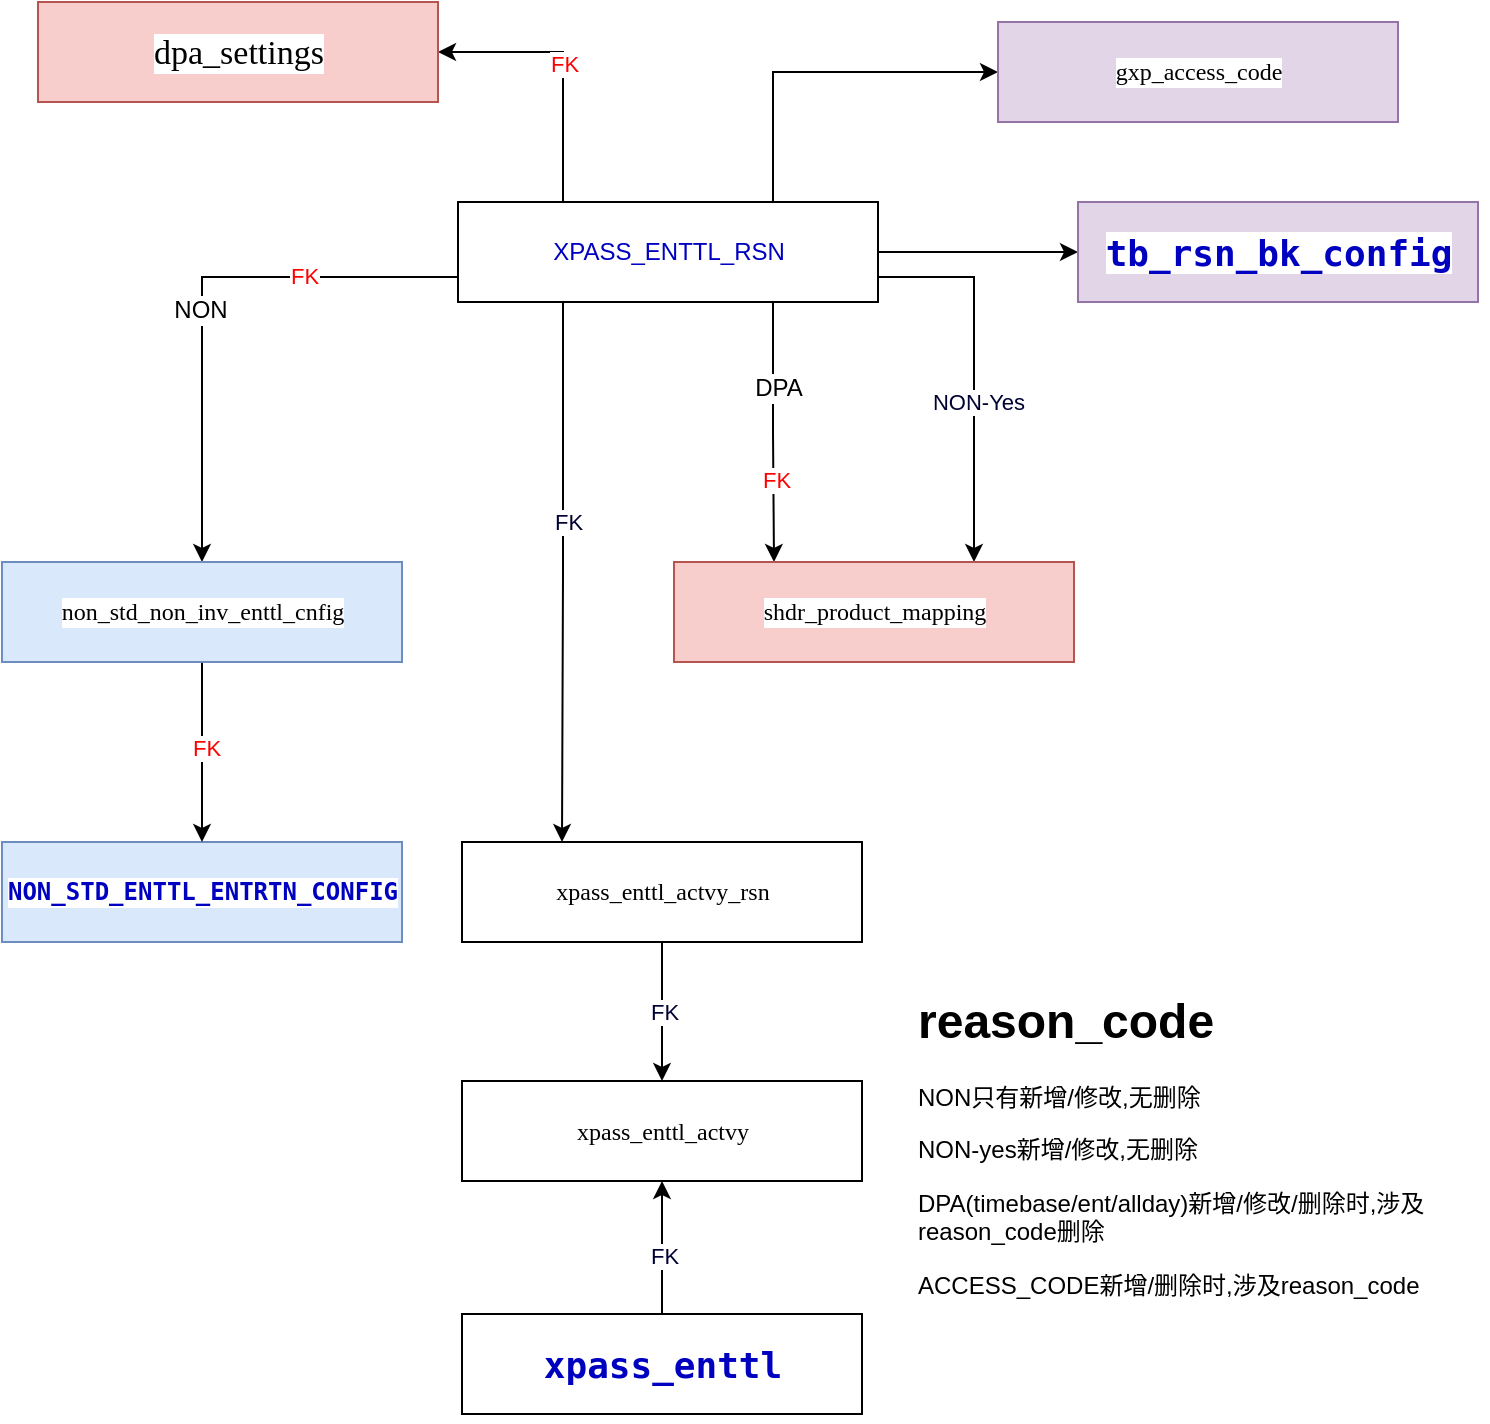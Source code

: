 <mxfile version="17.1.5" type="github">
  <diagram id="zZ_TgJNbVvpxCx87fyp5" name="Page-1">
    <mxGraphModel dx="1232" dy="809" grid="1" gridSize="10" guides="1" tooltips="1" connect="1" arrows="1" fold="1" page="1" pageScale="1" pageWidth="827" pageHeight="1169" math="0" shadow="0">
      <root>
        <mxCell id="0" />
        <mxCell id="1" parent="0" />
        <mxCell id="84mTH-gXEzK-3RzK_8ae-25" style="edgeStyle=orthogonalEdgeStyle;rounded=0;orthogonalLoop=1;jettySize=auto;html=1;exitX=0;exitY=0.75;exitDx=0;exitDy=0;fontSize=12;" parent="1" source="84mTH-gXEzK-3RzK_8ae-14" target="84mTH-gXEzK-3RzK_8ae-21" edge="1">
          <mxGeometry relative="1" as="geometry" />
        </mxCell>
        <mxCell id="84mTH-gXEzK-3RzK_8ae-27" value="NON" style="edgeLabel;html=1;align=center;verticalAlign=middle;resizable=0;points=[];fontSize=12;" parent="84mTH-gXEzK-3RzK_8ae-25" vertex="1" connectable="0">
          <mxGeometry x="0.064" y="-1" relative="1" as="geometry">
            <mxPoint as="offset" />
          </mxGeometry>
        </mxCell>
        <mxCell id="0J5WLrTJx40tkv2BNEWx-3" value="&lt;font color=&quot;#ff0000&quot;&gt;FK&lt;/font&gt;" style="edgeLabel;html=1;align=center;verticalAlign=middle;resizable=0;points=[];" parent="84mTH-gXEzK-3RzK_8ae-25" vertex="1" connectable="0">
          <mxGeometry x="-0.43" y="-1" relative="1" as="geometry">
            <mxPoint as="offset" />
          </mxGeometry>
        </mxCell>
        <mxCell id="84mTH-gXEzK-3RzK_8ae-29" style="edgeStyle=orthogonalEdgeStyle;rounded=0;orthogonalLoop=1;jettySize=auto;html=1;exitX=0.75;exitY=1;exitDx=0;exitDy=0;entryX=0.25;entryY=0;entryDx=0;entryDy=0;fontSize=12;" parent="1" source="84mTH-gXEzK-3RzK_8ae-14" target="84mTH-gXEzK-3RzK_8ae-28" edge="1">
          <mxGeometry relative="1" as="geometry" />
        </mxCell>
        <mxCell id="84mTH-gXEzK-3RzK_8ae-30" value="DPA" style="edgeLabel;html=1;align=center;verticalAlign=middle;resizable=0;points=[];fontSize=12;" parent="84mTH-gXEzK-3RzK_8ae-29" vertex="1" connectable="0">
          <mxGeometry x="-0.346" y="2" relative="1" as="geometry">
            <mxPoint as="offset" />
          </mxGeometry>
        </mxCell>
        <mxCell id="0J5WLrTJx40tkv2BNEWx-5" value="&lt;font color=&quot;#ff0000&quot;&gt;FK&lt;/font&gt;" style="edgeLabel;html=1;align=center;verticalAlign=middle;resizable=0;points=[];" parent="84mTH-gXEzK-3RzK_8ae-29" vertex="1" connectable="0">
          <mxGeometry x="0.366" y="1" relative="1" as="geometry">
            <mxPoint as="offset" />
          </mxGeometry>
        </mxCell>
        <mxCell id="0J5WLrTJx40tkv2BNEWx-2" value="&lt;font color=&quot;#ff0000&quot;&gt;FK&lt;/font&gt;" style="edgeStyle=orthogonalEdgeStyle;rounded=0;orthogonalLoop=1;jettySize=auto;html=1;exitX=0.25;exitY=0;exitDx=0;exitDy=0;entryX=1;entryY=0.5;entryDx=0;entryDy=0;" parent="1" source="84mTH-gXEzK-3RzK_8ae-14" target="84mTH-gXEzK-3RzK_8ae-39" edge="1">
          <mxGeometry relative="1" as="geometry" />
        </mxCell>
        <mxCell id="iV9EC9qwNgEAkCrWaYej-3" style="edgeStyle=orthogonalEdgeStyle;rounded=0;orthogonalLoop=1;jettySize=auto;html=1;exitX=1;exitY=0.5;exitDx=0;exitDy=0;entryX=0;entryY=0.5;entryDx=0;entryDy=0;" parent="1" source="84mTH-gXEzK-3RzK_8ae-14" target="cHhtbCE1MpWlHDYDx5-o-1" edge="1">
          <mxGeometry relative="1" as="geometry" />
        </mxCell>
        <mxCell id="iV9EC9qwNgEAkCrWaYej-5" style="edgeStyle=orthogonalEdgeStyle;rounded=0;orthogonalLoop=1;jettySize=auto;html=1;exitX=1;exitY=0.75;exitDx=0;exitDy=0;entryX=0.75;entryY=0;entryDx=0;entryDy=0;fontColor=#FF0000;" parent="1" source="84mTH-gXEzK-3RzK_8ae-14" target="84mTH-gXEzK-3RzK_8ae-28" edge="1">
          <mxGeometry relative="1" as="geometry" />
        </mxCell>
        <mxCell id="iV9EC9qwNgEAkCrWaYej-6" value="&lt;font color=&quot;#000033&quot;&gt;NON-Yes&lt;/font&gt;" style="edgeLabel;html=1;align=center;verticalAlign=middle;resizable=0;points=[];fontColor=#FF0000;" parent="iV9EC9qwNgEAkCrWaYej-5" vertex="1" connectable="0">
          <mxGeometry x="0.151" y="2" relative="1" as="geometry">
            <mxPoint y="1" as="offset" />
          </mxGeometry>
        </mxCell>
        <mxCell id="iV9EC9qwNgEAkCrWaYej-11" style="edgeStyle=orthogonalEdgeStyle;rounded=0;orthogonalLoop=1;jettySize=auto;html=1;exitX=0.25;exitY=1;exitDx=0;exitDy=0;entryX=0.25;entryY=0;entryDx=0;entryDy=0;fontColor=#000033;" parent="1" source="84mTH-gXEzK-3RzK_8ae-14" target="iV9EC9qwNgEAkCrWaYej-1" edge="1">
          <mxGeometry relative="1" as="geometry" />
        </mxCell>
        <mxCell id="iV9EC9qwNgEAkCrWaYej-13" value="FK" style="edgeLabel;html=1;align=center;verticalAlign=middle;resizable=0;points=[];fontColor=#000033;" parent="iV9EC9qwNgEAkCrWaYej-11" vertex="1" connectable="0">
          <mxGeometry x="-0.187" y="2" relative="1" as="geometry">
            <mxPoint as="offset" />
          </mxGeometry>
        </mxCell>
        <mxCell id="_SRXuMRFa__veOJOUDmB-1" style="edgeStyle=orthogonalEdgeStyle;rounded=0;orthogonalLoop=1;jettySize=auto;html=1;exitX=0.75;exitY=0;exitDx=0;exitDy=0;entryX=0;entryY=0.5;entryDx=0;entryDy=0;" edge="1" parent="1" source="84mTH-gXEzK-3RzK_8ae-14" target="84mTH-gXEzK-3RzK_8ae-33">
          <mxGeometry relative="1" as="geometry" />
        </mxCell>
        <mxCell id="84mTH-gXEzK-3RzK_8ae-14" value="&lt;p style=&quot;background-color: rgb(255 , 255 , 255) ; color: rgb(51 , 51 , 51)&quot;&gt;&lt;span style=&quot;color: rgb(0 , 0 , 192)&quot;&gt;&lt;font style=&quot;font-size: 12px&quot;&gt;XPASS_ENTTL_RSN&lt;/font&gt;&lt;/span&gt;&lt;/p&gt;" style="html=1;" parent="1" vertex="1">
          <mxGeometry x="290" y="120" width="210" height="50" as="geometry" />
        </mxCell>
        <mxCell id="84mTH-gXEzK-3RzK_8ae-17" value="&lt;pre style=&quot;background-color: rgb(255 , 255 , 255) ; color: rgb(51 , 51 , 51)&quot;&gt;&lt;span style=&quot;color: rgb(0 , 0 , 192) ; font-weight: bold&quot;&gt;&lt;font style=&quot;font-size: 12px&quot;&gt;NON_STD_ENTTL_ENTRTN_CONFIG&lt;/font&gt;&lt;/span&gt;&lt;/pre&gt;" style="html=1;fillColor=#dae8fc;strokeColor=#6c8ebf;" parent="1" vertex="1">
          <mxGeometry x="62" y="440" width="200" height="50" as="geometry" />
        </mxCell>
        <mxCell id="84mTH-gXEzK-3RzK_8ae-26" style="edgeStyle=orthogonalEdgeStyle;rounded=0;orthogonalLoop=1;jettySize=auto;html=1;exitX=0.5;exitY=1;exitDx=0;exitDy=0;fontSize=12;" parent="1" source="84mTH-gXEzK-3RzK_8ae-21" target="84mTH-gXEzK-3RzK_8ae-17" edge="1">
          <mxGeometry relative="1" as="geometry" />
        </mxCell>
        <mxCell id="0J5WLrTJx40tkv2BNEWx-4" value="&lt;font color=&quot;#ff0000&quot;&gt;FK&lt;/font&gt;" style="edgeLabel;html=1;align=center;verticalAlign=middle;resizable=0;points=[];" parent="84mTH-gXEzK-3RzK_8ae-26" vertex="1" connectable="0">
          <mxGeometry x="-0.044" y="2" relative="1" as="geometry">
            <mxPoint as="offset" />
          </mxGeometry>
        </mxCell>
        <mxCell id="84mTH-gXEzK-3RzK_8ae-21" value="&lt;pre style=&quot;background-color: rgb(255 , 255 , 255) ; color: rgb(51 , 51 , 51)&quot;&gt;&lt;p class=&quot;p1&quot; style=&quot;margin: 0px ; font-stretch: normal ; line-height: normal ; font-family: &amp;#34;menlo&amp;#34; ; color: rgb(0 , 0 , 0)&quot;&gt;non_std_non_inv_enttl_cnfig&lt;/p&gt;&lt;/pre&gt;" style="html=1;fillColor=#dae8fc;strokeColor=#6c8ebf;" parent="1" vertex="1">
          <mxGeometry x="62" y="300" width="200" height="50" as="geometry" />
        </mxCell>
        <mxCell id="84mTH-gXEzK-3RzK_8ae-28" value="&lt;pre style=&quot;background-color: rgb(255 , 255 , 255) ; color: rgb(51 , 51 , 51)&quot;&gt;&lt;p class=&quot;p1&quot; style=&quot;margin: 0px ; font-stretch: normal ; line-height: normal ; font-family: &amp;#34;menlo&amp;#34; ; color: rgb(0 , 0 , 0)&quot;&gt;shdr_product_mapping&lt;/p&gt;&lt;/pre&gt;" style="html=1;fillColor=#f8cecc;strokeColor=#b85450;" parent="1" vertex="1">
          <mxGeometry x="398" y="300" width="200" height="50" as="geometry" />
        </mxCell>
        <mxCell id="84mTH-gXEzK-3RzK_8ae-33" value="&lt;pre style=&quot;background-color: rgb(255 , 255 , 255) ; color: rgb(51 , 51 , 51)&quot;&gt;&lt;p class=&quot;p1&quot; style=&quot;margin: 0px ; font-stretch: normal ; line-height: normal ; font-family: &amp;#34;menlo&amp;#34; ; color: rgb(0 , 0 , 0)&quot;&gt;gxp_access_code&lt;/p&gt;&lt;/pre&gt;" style="html=1;fillColor=#e1d5e7;strokeColor=#9673a6;" parent="1" vertex="1">
          <mxGeometry x="560" y="30" width="200" height="50" as="geometry" />
        </mxCell>
        <mxCell id="84mTH-gXEzK-3RzK_8ae-36" value="&lt;h1&gt;reason_code&lt;/h1&gt;&lt;p&gt;NON只有新增/修改,无删除&lt;/p&gt;&lt;p&gt;NON-yes新增/修改,无删除&lt;br&gt;&lt;/p&gt;&lt;p&gt;DPA(timebase/ent/allday)新增/修改/删除时,涉及reason_code删除&lt;/p&gt;&lt;p&gt;ACCESS_CODE新增/删除时,涉及reason_code&lt;/p&gt;&lt;p&gt;&lt;br&gt;&lt;/p&gt;" style="text;html=1;strokeColor=none;fillColor=none;spacing=5;spacingTop=-20;whiteSpace=wrap;overflow=hidden;rounded=0;fontSize=12;" parent="1" vertex="1">
          <mxGeometry x="515" y="510" width="290" height="210" as="geometry" />
        </mxCell>
        <mxCell id="84mTH-gXEzK-3RzK_8ae-39" value="&lt;pre style=&quot;background-color: rgb(255 , 255 , 255) ; color: rgb(51 , 51 , 51)&quot;&gt;&lt;p class=&quot;p1&quot; style=&quot;margin: 0px ; font-stretch: normal ; font-size: 17px ; line-height: normal ; font-family: &amp;#34;menlo&amp;#34; ; color: rgb(0 , 0 , 0)&quot;&gt;dpa_settings&lt;/p&gt;&lt;/pre&gt;" style="html=1;fillColor=#f8cecc;strokeColor=#b85450;" parent="1" vertex="1">
          <mxGeometry x="80" y="20" width="200" height="50" as="geometry" />
        </mxCell>
        <mxCell id="cHhtbCE1MpWlHDYDx5-o-1" value="&lt;pre style=&quot;background-color: rgb(255 , 255 , 255) ; color: rgb(51 , 51 , 51)&quot;&gt;&lt;pre style=&quot;font-family: , monospace ; font-size: 13.5pt&quot;&gt;&lt;span style=&quot;color: #0000c0 ; font-weight: bold&quot;&gt;tb_rsn_bk_config&lt;/span&gt;&lt;/pre&gt;&lt;/pre&gt;" style="html=1;fillColor=#e1d5e7;strokeColor=#9673a6;" parent="1" vertex="1">
          <mxGeometry x="600" y="120" width="200" height="50" as="geometry" />
        </mxCell>
        <mxCell id="iV9EC9qwNgEAkCrWaYej-10" style="edgeStyle=orthogonalEdgeStyle;rounded=0;orthogonalLoop=1;jettySize=auto;html=1;exitX=0.5;exitY=1;exitDx=0;exitDy=0;entryX=0.5;entryY=0;entryDx=0;entryDy=0;fontColor=#000033;" parent="1" source="iV9EC9qwNgEAkCrWaYej-1" target="iV9EC9qwNgEAkCrWaYej-7" edge="1">
          <mxGeometry relative="1" as="geometry" />
        </mxCell>
        <mxCell id="iV9EC9qwNgEAkCrWaYej-14" value="FK" style="edgeLabel;html=1;align=center;verticalAlign=middle;resizable=0;points=[];fontColor=#000033;" parent="iV9EC9qwNgEAkCrWaYej-10" vertex="1" connectable="0">
          <mxGeometry x="0.007" y="1" relative="1" as="geometry">
            <mxPoint as="offset" />
          </mxGeometry>
        </mxCell>
        <mxCell id="iV9EC9qwNgEAkCrWaYej-1" value="&lt;pre style=&quot;background-color: rgb(255 , 255 , 255) ; color: rgb(51 , 51 , 51)&quot;&gt;&lt;p class=&quot;p1&quot; style=&quot;margin: 0px ; font-stretch: normal ; line-height: normal ; font-family: &amp;#34;menlo&amp;#34; ; color: rgb(0 , 0 , 0)&quot;&gt;xpass_enttl_actvy_rsn&lt;/p&gt;&lt;/pre&gt;" style="html=1;" parent="1" vertex="1">
          <mxGeometry x="292" y="440" width="200" height="50" as="geometry" />
        </mxCell>
        <mxCell id="iV9EC9qwNgEAkCrWaYej-7" value="&lt;pre style=&quot;background-color: rgb(255 , 255 , 255) ; color: rgb(51 , 51 , 51)&quot;&gt;&lt;p class=&quot;p1&quot; style=&quot;margin: 0px ; font-stretch: normal ; line-height: normal ; font-family: &amp;#34;menlo&amp;#34; ; color: rgb(0 , 0 , 0)&quot;&gt;xpass_enttl_actvy&lt;/p&gt;&lt;/pre&gt;" style="html=1;" parent="1" vertex="1">
          <mxGeometry x="292" y="559.5" width="200" height="50" as="geometry" />
        </mxCell>
        <mxCell id="iV9EC9qwNgEAkCrWaYej-12" style="edgeStyle=orthogonalEdgeStyle;rounded=0;orthogonalLoop=1;jettySize=auto;html=1;exitX=0.5;exitY=0;exitDx=0;exitDy=0;fontColor=#000033;" parent="1" source="iV9EC9qwNgEAkCrWaYej-8" target="iV9EC9qwNgEAkCrWaYej-7" edge="1">
          <mxGeometry relative="1" as="geometry" />
        </mxCell>
        <mxCell id="iV9EC9qwNgEAkCrWaYej-15" value="FK" style="edgeLabel;html=1;align=center;verticalAlign=middle;resizable=0;points=[];fontColor=#000033;" parent="iV9EC9qwNgEAkCrWaYej-12" vertex="1" connectable="0">
          <mxGeometry x="-0.128" y="-1" relative="1" as="geometry">
            <mxPoint as="offset" />
          </mxGeometry>
        </mxCell>
        <mxCell id="iV9EC9qwNgEAkCrWaYej-8" value="&lt;pre style=&quot;background-color: rgb(255 , 255 , 255) ; color: rgb(51 , 51 , 51)&quot;&gt;&lt;pre style=&quot;font-family: , monospace ; font-size: 13.5pt&quot;&gt;&lt;span style=&quot;color: #0000c0 ; font-weight: bold&quot;&gt;xpass_enttl&lt;/span&gt;&lt;/pre&gt;&lt;/pre&gt;" style="html=1;" parent="1" vertex="1">
          <mxGeometry x="292" y="676" width="200" height="50" as="geometry" />
        </mxCell>
      </root>
    </mxGraphModel>
  </diagram>
</mxfile>
